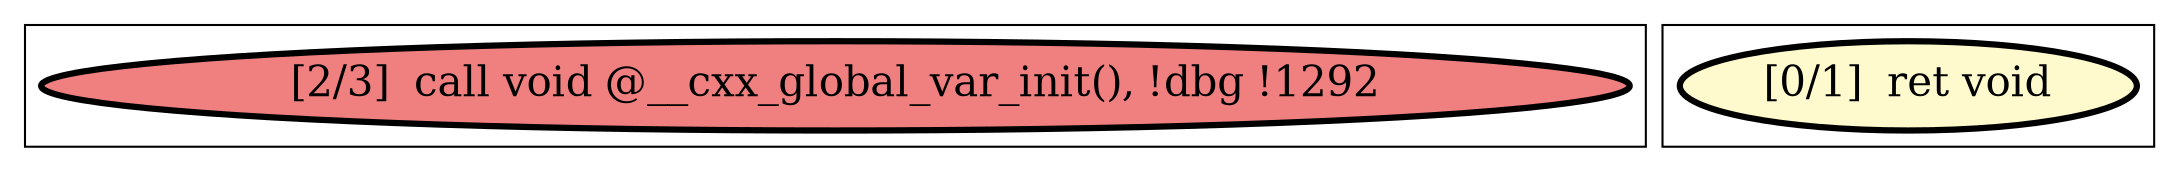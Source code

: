 
digraph G {





subgraph cluster1 {


node8282 [penwidth=3.0,fontsize=20,fillcolor=lightcoral,label="[2/3]  call void @__cxx_global_var_init(), !dbg !1292",shape=ellipse,style=filled ]



}

subgraph cluster0 {


node8281 [penwidth=3.0,fontsize=20,fillcolor=lemonchiffon,label="[0/1]  ret void",shape=ellipse,style=filled ]



}

}
